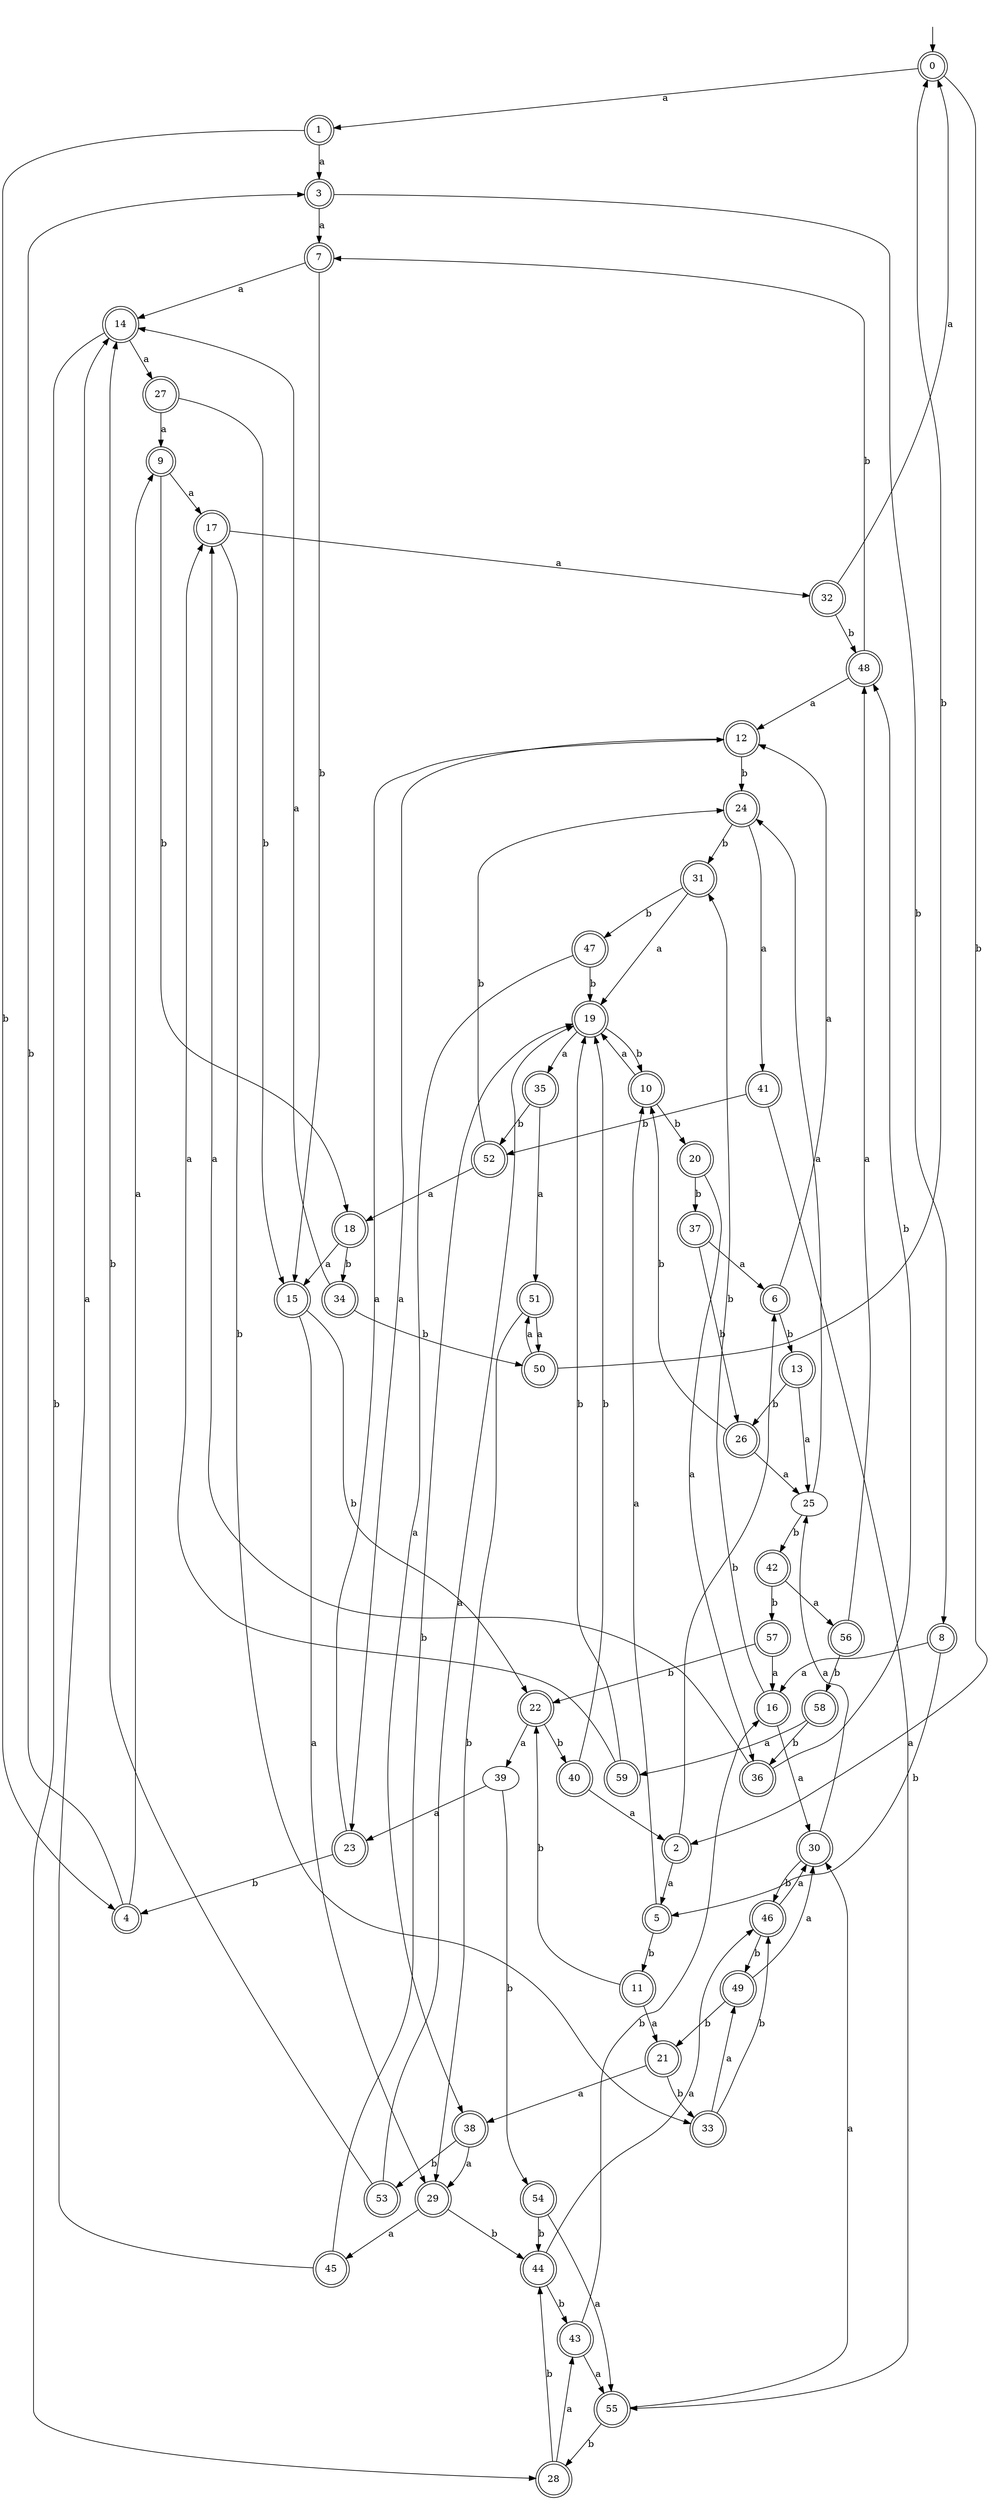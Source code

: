 digraph RandomDFA {
  __start0 [label="", shape=none];
  __start0 -> 0 [label=""];
  0 [shape=circle] [shape=doublecircle]
  0 -> 1 [label="a"]
  0 -> 2 [label="b"]
  1 [shape=doublecircle]
  1 -> 3 [label="a"]
  1 -> 4 [label="b"]
  2 [shape=doublecircle]
  2 -> 5 [label="a"]
  2 -> 6 [label="b"]
  3 [shape=doublecircle]
  3 -> 7 [label="a"]
  3 -> 8 [label="b"]
  4 [shape=doublecircle]
  4 -> 9 [label="a"]
  4 -> 3 [label="b"]
  5 [shape=doublecircle]
  5 -> 10 [label="a"]
  5 -> 11 [label="b"]
  6 [shape=doublecircle]
  6 -> 12 [label="a"]
  6 -> 13 [label="b"]
  7 [shape=doublecircle]
  7 -> 14 [label="a"]
  7 -> 15 [label="b"]
  8 [shape=doublecircle]
  8 -> 16 [label="a"]
  8 -> 5 [label="b"]
  9 [shape=doublecircle]
  9 -> 17 [label="a"]
  9 -> 18 [label="b"]
  10 [shape=doublecircle]
  10 -> 19 [label="a"]
  10 -> 20 [label="b"]
  11 [shape=doublecircle]
  11 -> 21 [label="a"]
  11 -> 22 [label="b"]
  12 [shape=doublecircle]
  12 -> 23 [label="a"]
  12 -> 24 [label="b"]
  13 [shape=doublecircle]
  13 -> 25 [label="a"]
  13 -> 26 [label="b"]
  14 [shape=doublecircle]
  14 -> 27 [label="a"]
  14 -> 28 [label="b"]
  15 [shape=doublecircle]
  15 -> 29 [label="a"]
  15 -> 22 [label="b"]
  16 [shape=doublecircle]
  16 -> 30 [label="a"]
  16 -> 31 [label="b"]
  17 [shape=doublecircle]
  17 -> 32 [label="a"]
  17 -> 33 [label="b"]
  18 [shape=doublecircle]
  18 -> 15 [label="a"]
  18 -> 34 [label="b"]
  19 [shape=doublecircle]
  19 -> 35 [label="a"]
  19 -> 10 [label="b"]
  20 [shape=doublecircle]
  20 -> 36 [label="a"]
  20 -> 37 [label="b"]
  21 [shape=doublecircle]
  21 -> 38 [label="a"]
  21 -> 33 [label="b"]
  22 [shape=doublecircle]
  22 -> 39 [label="a"]
  22 -> 40 [label="b"]
  23 [shape=doublecircle]
  23 -> 12 [label="a"]
  23 -> 4 [label="b"]
  24 [shape=doublecircle]
  24 -> 41 [label="a"]
  24 -> 31 [label="b"]
  25
  25 -> 24 [label="a"]
  25 -> 42 [label="b"]
  26 [shape=doublecircle]
  26 -> 25 [label="a"]
  26 -> 10 [label="b"]
  27 [shape=doublecircle]
  27 -> 9 [label="a"]
  27 -> 15 [label="b"]
  28 [shape=doublecircle]
  28 -> 43 [label="a"]
  28 -> 44 [label="b"]
  29 [shape=doublecircle]
  29 -> 45 [label="a"]
  29 -> 44 [label="b"]
  30 [shape=doublecircle]
  30 -> 25 [label="a"]
  30 -> 46 [label="b"]
  31 [shape=doublecircle]
  31 -> 19 [label="a"]
  31 -> 47 [label="b"]
  32 [shape=doublecircle]
  32 -> 0 [label="a"]
  32 -> 48 [label="b"]
  33 [shape=doublecircle]
  33 -> 49 [label="a"]
  33 -> 46 [label="b"]
  34 [shape=doublecircle]
  34 -> 14 [label="a"]
  34 -> 50 [label="b"]
  35 [shape=doublecircle]
  35 -> 51 [label="a"]
  35 -> 52 [label="b"]
  36 [shape=doublecircle]
  36 -> 17 [label="a"]
  36 -> 48 [label="b"]
  37 [shape=doublecircle]
  37 -> 6 [label="a"]
  37 -> 26 [label="b"]
  38 [shape=doublecircle]
  38 -> 29 [label="a"]
  38 -> 53 [label="b"]
  39
  39 -> 23 [label="a"]
  39 -> 54 [label="b"]
  40 [shape=doublecircle]
  40 -> 2 [label="a"]
  40 -> 19 [label="b"]
  41 [shape=doublecircle]
  41 -> 55 [label="a"]
  41 -> 52 [label="b"]
  42 [shape=doublecircle]
  42 -> 56 [label="a"]
  42 -> 57 [label="b"]
  43 [shape=doublecircle]
  43 -> 55 [label="a"]
  43 -> 16 [label="b"]
  44 [shape=doublecircle]
  44 -> 46 [label="a"]
  44 -> 43 [label="b"]
  45 [shape=doublecircle]
  45 -> 14 [label="a"]
  45 -> 19 [label="b"]
  46 [shape=doublecircle]
  46 -> 30 [label="a"]
  46 -> 49 [label="b"]
  47 [shape=doublecircle]
  47 -> 38 [label="a"]
  47 -> 19 [label="b"]
  48 [shape=doublecircle]
  48 -> 12 [label="a"]
  48 -> 7 [label="b"]
  49 [shape=doublecircle]
  49 -> 30 [label="a"]
  49 -> 21 [label="b"]
  50 [shape=doublecircle]
  50 -> 51 [label="a"]
  50 -> 0 [label="b"]
  51 [shape=doublecircle]
  51 -> 50 [label="a"]
  51 -> 29 [label="b"]
  52 [shape=doublecircle]
  52 -> 18 [label="a"]
  52 -> 24 [label="b"]
  53 [shape=doublecircle]
  53 -> 19 [label="a"]
  53 -> 14 [label="b"]
  54 [shape=doublecircle]
  54 -> 55 [label="a"]
  54 -> 44 [label="b"]
  55 [shape=doublecircle]
  55 -> 30 [label="a"]
  55 -> 28 [label="b"]
  56 [shape=doublecircle]
  56 -> 48 [label="a"]
  56 -> 58 [label="b"]
  57 [shape=doublecircle]
  57 -> 16 [label="a"]
  57 -> 22 [label="b"]
  58 [shape=doublecircle]
  58 -> 59 [label="a"]
  58 -> 36 [label="b"]
  59 [shape=doublecircle]
  59 -> 17 [label="a"]
  59 -> 19 [label="b"]
}

